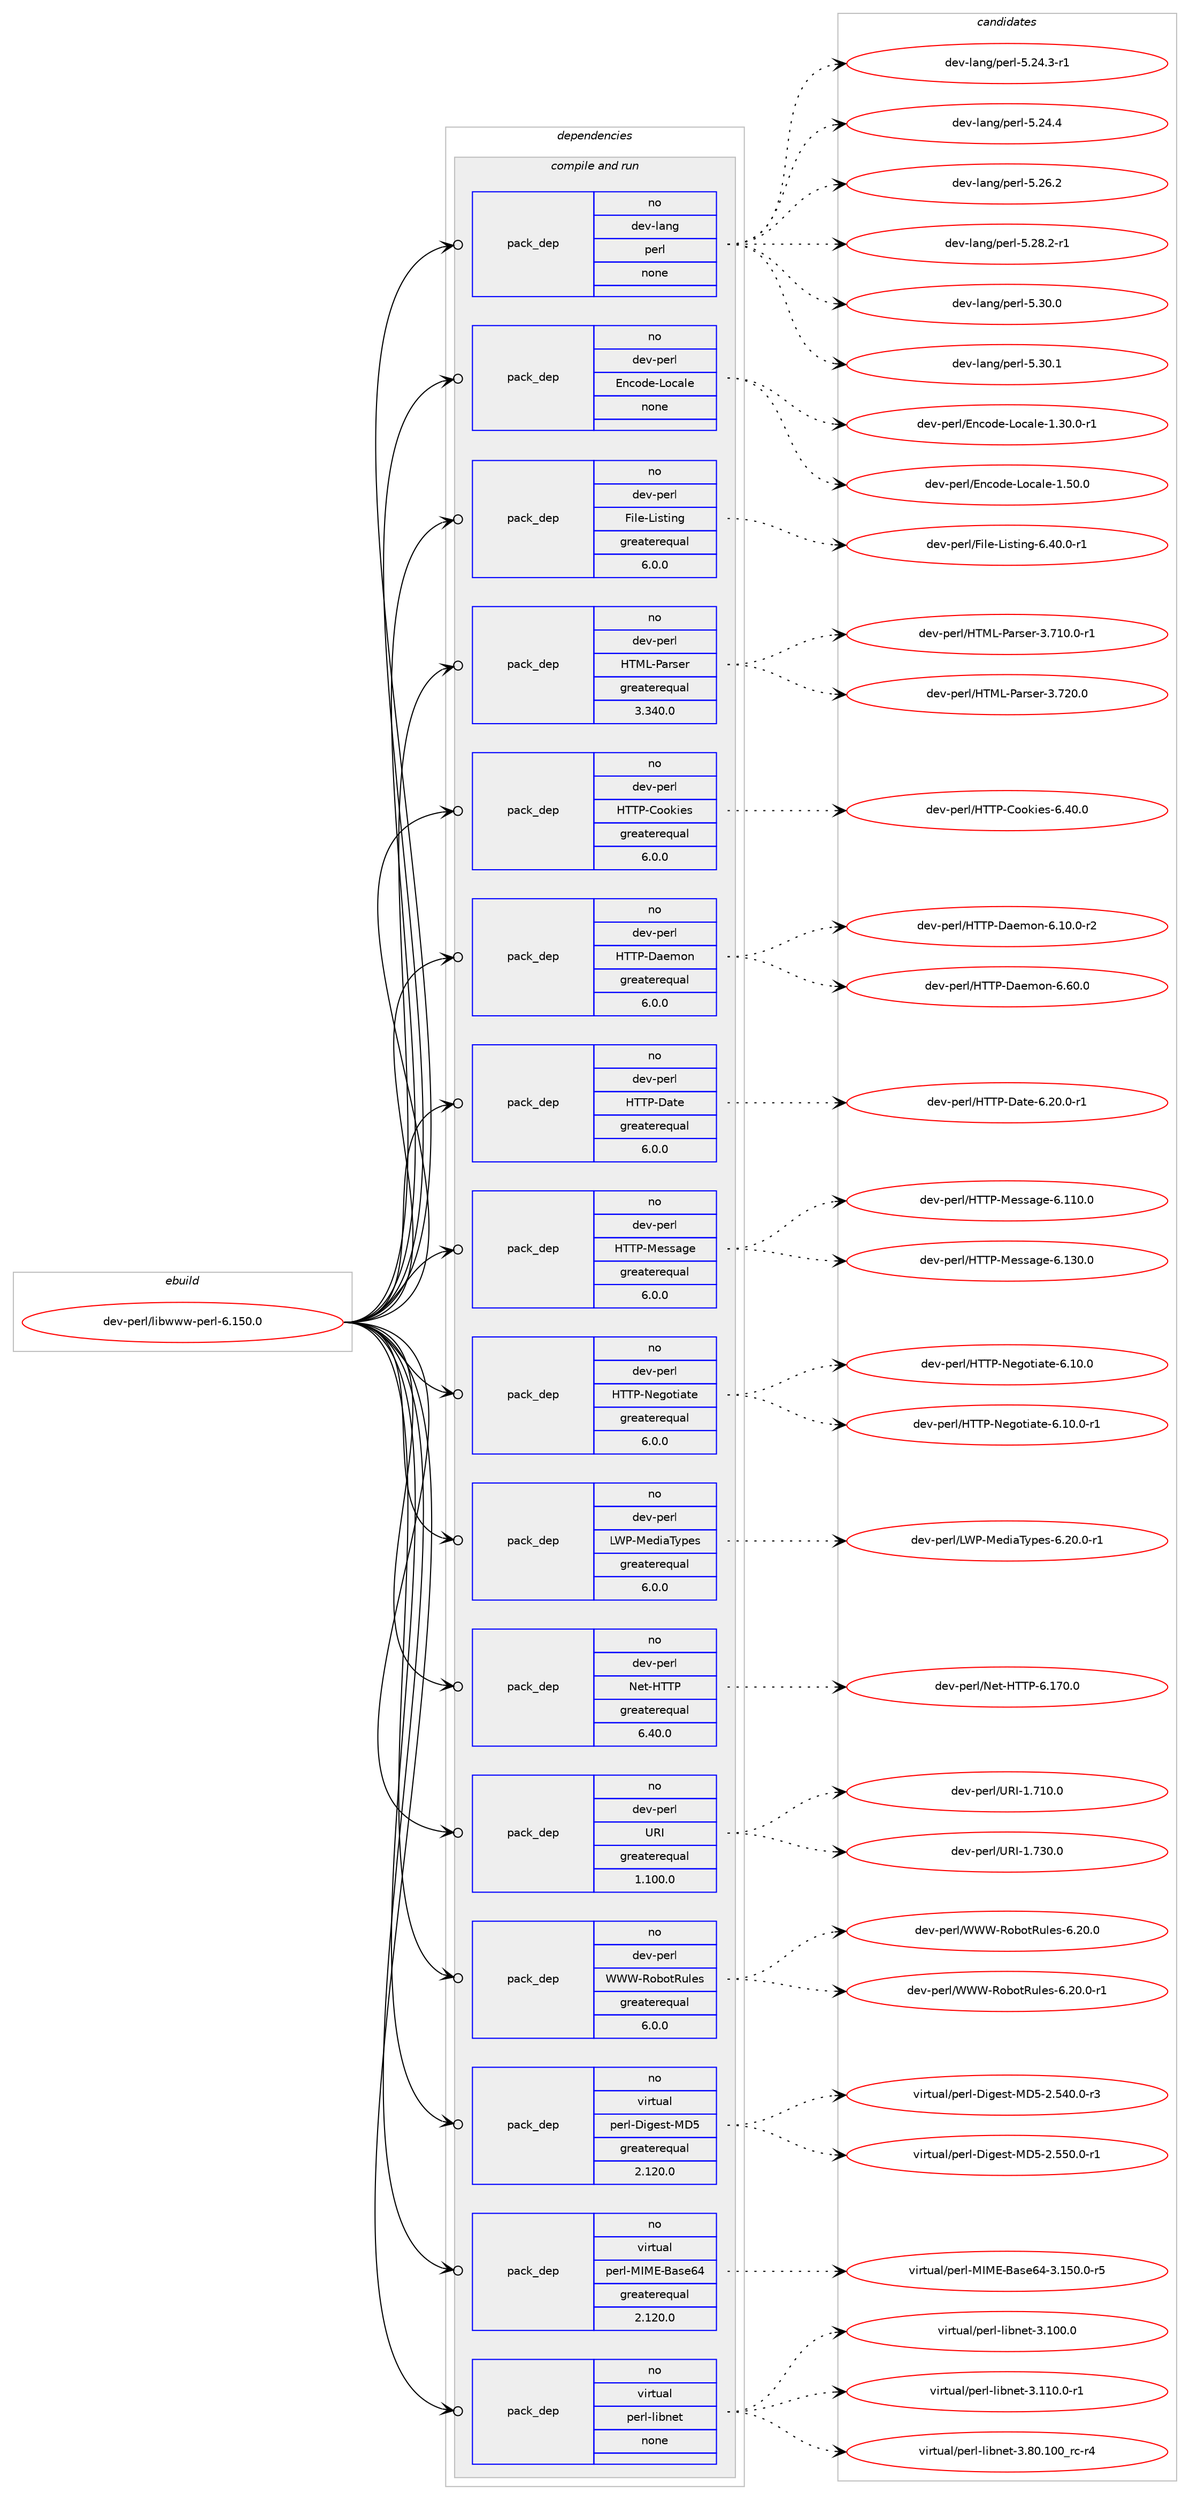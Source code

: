 digraph prolog {

# *************
# Graph options
# *************

newrank=true;
concentrate=true;
compound=true;
graph [rankdir=LR,fontname=Helvetica,fontsize=10,ranksep=1.5];#, ranksep=2.5, nodesep=0.2];
edge  [arrowhead=vee];
node  [fontname=Helvetica,fontsize=10];

# **********
# The ebuild
# **********

subgraph cluster_leftcol {
color=gray;
rank=same;
label=<<i>ebuild</i>>;
id [label="dev-perl/libwww-perl-6.150.0", color=red, width=4, href="../dev-perl/libwww-perl-6.150.0.svg"];
}

# ****************
# The dependencies
# ****************

subgraph cluster_midcol {
color=gray;
label=<<i>dependencies</i>>;
subgraph cluster_compile {
fillcolor="#eeeeee";
style=filled;
label=<<i>compile</i>>;
}
subgraph cluster_compileandrun {
fillcolor="#eeeeee";
style=filled;
label=<<i>compile and run</i>>;
subgraph pack442391 {
dependency588693 [label=<<TABLE BORDER="0" CELLBORDER="1" CELLSPACING="0" CELLPADDING="4" WIDTH="220"><TR><TD ROWSPAN="6" CELLPADDING="30">pack_dep</TD></TR><TR><TD WIDTH="110">no</TD></TR><TR><TD>dev-lang</TD></TR><TR><TD>perl</TD></TR><TR><TD>none</TD></TR><TR><TD></TD></TR></TABLE>>, shape=none, color=blue];
}
id:e -> dependency588693:w [weight=20,style="solid",arrowhead="odotvee"];
subgraph pack442392 {
dependency588694 [label=<<TABLE BORDER="0" CELLBORDER="1" CELLSPACING="0" CELLPADDING="4" WIDTH="220"><TR><TD ROWSPAN="6" CELLPADDING="30">pack_dep</TD></TR><TR><TD WIDTH="110">no</TD></TR><TR><TD>dev-perl</TD></TR><TR><TD>Encode-Locale</TD></TR><TR><TD>none</TD></TR><TR><TD></TD></TR></TABLE>>, shape=none, color=blue];
}
id:e -> dependency588694:w [weight=20,style="solid",arrowhead="odotvee"];
subgraph pack442393 {
dependency588695 [label=<<TABLE BORDER="0" CELLBORDER="1" CELLSPACING="0" CELLPADDING="4" WIDTH="220"><TR><TD ROWSPAN="6" CELLPADDING="30">pack_dep</TD></TR><TR><TD WIDTH="110">no</TD></TR><TR><TD>dev-perl</TD></TR><TR><TD>File-Listing</TD></TR><TR><TD>greaterequal</TD></TR><TR><TD>6.0.0</TD></TR></TABLE>>, shape=none, color=blue];
}
id:e -> dependency588695:w [weight=20,style="solid",arrowhead="odotvee"];
subgraph pack442394 {
dependency588696 [label=<<TABLE BORDER="0" CELLBORDER="1" CELLSPACING="0" CELLPADDING="4" WIDTH="220"><TR><TD ROWSPAN="6" CELLPADDING="30">pack_dep</TD></TR><TR><TD WIDTH="110">no</TD></TR><TR><TD>dev-perl</TD></TR><TR><TD>HTML-Parser</TD></TR><TR><TD>greaterequal</TD></TR><TR><TD>3.340.0</TD></TR></TABLE>>, shape=none, color=blue];
}
id:e -> dependency588696:w [weight=20,style="solid",arrowhead="odotvee"];
subgraph pack442395 {
dependency588697 [label=<<TABLE BORDER="0" CELLBORDER="1" CELLSPACING="0" CELLPADDING="4" WIDTH="220"><TR><TD ROWSPAN="6" CELLPADDING="30">pack_dep</TD></TR><TR><TD WIDTH="110">no</TD></TR><TR><TD>dev-perl</TD></TR><TR><TD>HTTP-Cookies</TD></TR><TR><TD>greaterequal</TD></TR><TR><TD>6.0.0</TD></TR></TABLE>>, shape=none, color=blue];
}
id:e -> dependency588697:w [weight=20,style="solid",arrowhead="odotvee"];
subgraph pack442396 {
dependency588698 [label=<<TABLE BORDER="0" CELLBORDER="1" CELLSPACING="0" CELLPADDING="4" WIDTH="220"><TR><TD ROWSPAN="6" CELLPADDING="30">pack_dep</TD></TR><TR><TD WIDTH="110">no</TD></TR><TR><TD>dev-perl</TD></TR><TR><TD>HTTP-Daemon</TD></TR><TR><TD>greaterequal</TD></TR><TR><TD>6.0.0</TD></TR></TABLE>>, shape=none, color=blue];
}
id:e -> dependency588698:w [weight=20,style="solid",arrowhead="odotvee"];
subgraph pack442397 {
dependency588699 [label=<<TABLE BORDER="0" CELLBORDER="1" CELLSPACING="0" CELLPADDING="4" WIDTH="220"><TR><TD ROWSPAN="6" CELLPADDING="30">pack_dep</TD></TR><TR><TD WIDTH="110">no</TD></TR><TR><TD>dev-perl</TD></TR><TR><TD>HTTP-Date</TD></TR><TR><TD>greaterequal</TD></TR><TR><TD>6.0.0</TD></TR></TABLE>>, shape=none, color=blue];
}
id:e -> dependency588699:w [weight=20,style="solid",arrowhead="odotvee"];
subgraph pack442398 {
dependency588700 [label=<<TABLE BORDER="0" CELLBORDER="1" CELLSPACING="0" CELLPADDING="4" WIDTH="220"><TR><TD ROWSPAN="6" CELLPADDING="30">pack_dep</TD></TR><TR><TD WIDTH="110">no</TD></TR><TR><TD>dev-perl</TD></TR><TR><TD>HTTP-Message</TD></TR><TR><TD>greaterequal</TD></TR><TR><TD>6.0.0</TD></TR></TABLE>>, shape=none, color=blue];
}
id:e -> dependency588700:w [weight=20,style="solid",arrowhead="odotvee"];
subgraph pack442399 {
dependency588701 [label=<<TABLE BORDER="0" CELLBORDER="1" CELLSPACING="0" CELLPADDING="4" WIDTH="220"><TR><TD ROWSPAN="6" CELLPADDING="30">pack_dep</TD></TR><TR><TD WIDTH="110">no</TD></TR><TR><TD>dev-perl</TD></TR><TR><TD>HTTP-Negotiate</TD></TR><TR><TD>greaterequal</TD></TR><TR><TD>6.0.0</TD></TR></TABLE>>, shape=none, color=blue];
}
id:e -> dependency588701:w [weight=20,style="solid",arrowhead="odotvee"];
subgraph pack442400 {
dependency588702 [label=<<TABLE BORDER="0" CELLBORDER="1" CELLSPACING="0" CELLPADDING="4" WIDTH="220"><TR><TD ROWSPAN="6" CELLPADDING="30">pack_dep</TD></TR><TR><TD WIDTH="110">no</TD></TR><TR><TD>dev-perl</TD></TR><TR><TD>LWP-MediaTypes</TD></TR><TR><TD>greaterequal</TD></TR><TR><TD>6.0.0</TD></TR></TABLE>>, shape=none, color=blue];
}
id:e -> dependency588702:w [weight=20,style="solid",arrowhead="odotvee"];
subgraph pack442401 {
dependency588703 [label=<<TABLE BORDER="0" CELLBORDER="1" CELLSPACING="0" CELLPADDING="4" WIDTH="220"><TR><TD ROWSPAN="6" CELLPADDING="30">pack_dep</TD></TR><TR><TD WIDTH="110">no</TD></TR><TR><TD>dev-perl</TD></TR><TR><TD>Net-HTTP</TD></TR><TR><TD>greaterequal</TD></TR><TR><TD>6.40.0</TD></TR></TABLE>>, shape=none, color=blue];
}
id:e -> dependency588703:w [weight=20,style="solid",arrowhead="odotvee"];
subgraph pack442402 {
dependency588704 [label=<<TABLE BORDER="0" CELLBORDER="1" CELLSPACING="0" CELLPADDING="4" WIDTH="220"><TR><TD ROWSPAN="6" CELLPADDING="30">pack_dep</TD></TR><TR><TD WIDTH="110">no</TD></TR><TR><TD>dev-perl</TD></TR><TR><TD>URI</TD></TR><TR><TD>greaterequal</TD></TR><TR><TD>1.100.0</TD></TR></TABLE>>, shape=none, color=blue];
}
id:e -> dependency588704:w [weight=20,style="solid",arrowhead="odotvee"];
subgraph pack442403 {
dependency588705 [label=<<TABLE BORDER="0" CELLBORDER="1" CELLSPACING="0" CELLPADDING="4" WIDTH="220"><TR><TD ROWSPAN="6" CELLPADDING="30">pack_dep</TD></TR><TR><TD WIDTH="110">no</TD></TR><TR><TD>dev-perl</TD></TR><TR><TD>WWW-RobotRules</TD></TR><TR><TD>greaterequal</TD></TR><TR><TD>6.0.0</TD></TR></TABLE>>, shape=none, color=blue];
}
id:e -> dependency588705:w [weight=20,style="solid",arrowhead="odotvee"];
subgraph pack442404 {
dependency588706 [label=<<TABLE BORDER="0" CELLBORDER="1" CELLSPACING="0" CELLPADDING="4" WIDTH="220"><TR><TD ROWSPAN="6" CELLPADDING="30">pack_dep</TD></TR><TR><TD WIDTH="110">no</TD></TR><TR><TD>virtual</TD></TR><TR><TD>perl-Digest-MD5</TD></TR><TR><TD>greaterequal</TD></TR><TR><TD>2.120.0</TD></TR></TABLE>>, shape=none, color=blue];
}
id:e -> dependency588706:w [weight=20,style="solid",arrowhead="odotvee"];
subgraph pack442405 {
dependency588707 [label=<<TABLE BORDER="0" CELLBORDER="1" CELLSPACING="0" CELLPADDING="4" WIDTH="220"><TR><TD ROWSPAN="6" CELLPADDING="30">pack_dep</TD></TR><TR><TD WIDTH="110">no</TD></TR><TR><TD>virtual</TD></TR><TR><TD>perl-MIME-Base64</TD></TR><TR><TD>greaterequal</TD></TR><TR><TD>2.120.0</TD></TR></TABLE>>, shape=none, color=blue];
}
id:e -> dependency588707:w [weight=20,style="solid",arrowhead="odotvee"];
subgraph pack442406 {
dependency588708 [label=<<TABLE BORDER="0" CELLBORDER="1" CELLSPACING="0" CELLPADDING="4" WIDTH="220"><TR><TD ROWSPAN="6" CELLPADDING="30">pack_dep</TD></TR><TR><TD WIDTH="110">no</TD></TR><TR><TD>virtual</TD></TR><TR><TD>perl-libnet</TD></TR><TR><TD>none</TD></TR><TR><TD></TD></TR></TABLE>>, shape=none, color=blue];
}
id:e -> dependency588708:w [weight=20,style="solid",arrowhead="odotvee"];
}
subgraph cluster_run {
fillcolor="#eeeeee";
style=filled;
label=<<i>run</i>>;
}
}

# **************
# The candidates
# **************

subgraph cluster_choices {
rank=same;
color=gray;
label=<<i>candidates</i>>;

subgraph choice442391 {
color=black;
nodesep=1;
choice100101118451089711010347112101114108455346505246514511449 [label="dev-lang/perl-5.24.3-r1", color=red, width=4,href="../dev-lang/perl-5.24.3-r1.svg"];
choice10010111845108971101034711210111410845534650524652 [label="dev-lang/perl-5.24.4", color=red, width=4,href="../dev-lang/perl-5.24.4.svg"];
choice10010111845108971101034711210111410845534650544650 [label="dev-lang/perl-5.26.2", color=red, width=4,href="../dev-lang/perl-5.26.2.svg"];
choice100101118451089711010347112101114108455346505646504511449 [label="dev-lang/perl-5.28.2-r1", color=red, width=4,href="../dev-lang/perl-5.28.2-r1.svg"];
choice10010111845108971101034711210111410845534651484648 [label="dev-lang/perl-5.30.0", color=red, width=4,href="../dev-lang/perl-5.30.0.svg"];
choice10010111845108971101034711210111410845534651484649 [label="dev-lang/perl-5.30.1", color=red, width=4,href="../dev-lang/perl-5.30.1.svg"];
dependency588693:e -> choice100101118451089711010347112101114108455346505246514511449:w [style=dotted,weight="100"];
dependency588693:e -> choice10010111845108971101034711210111410845534650524652:w [style=dotted,weight="100"];
dependency588693:e -> choice10010111845108971101034711210111410845534650544650:w [style=dotted,weight="100"];
dependency588693:e -> choice100101118451089711010347112101114108455346505646504511449:w [style=dotted,weight="100"];
dependency588693:e -> choice10010111845108971101034711210111410845534651484648:w [style=dotted,weight="100"];
dependency588693:e -> choice10010111845108971101034711210111410845534651484649:w [style=dotted,weight="100"];
}
subgraph choice442392 {
color=black;
nodesep=1;
choice1001011184511210111410847691109911110010145761119997108101454946514846484511449 [label="dev-perl/Encode-Locale-1.30.0-r1", color=red, width=4,href="../dev-perl/Encode-Locale-1.30.0-r1.svg"];
choice100101118451121011141084769110991111001014576111999710810145494653484648 [label="dev-perl/Encode-Locale-1.50.0", color=red, width=4,href="../dev-perl/Encode-Locale-1.50.0.svg"];
dependency588694:e -> choice1001011184511210111410847691109911110010145761119997108101454946514846484511449:w [style=dotted,weight="100"];
dependency588694:e -> choice100101118451121011141084769110991111001014576111999710810145494653484648:w [style=dotted,weight="100"];
}
subgraph choice442393 {
color=black;
nodesep=1;
choice1001011184511210111410847701051081014576105115116105110103455446524846484511449 [label="dev-perl/File-Listing-6.40.0-r1", color=red, width=4,href="../dev-perl/File-Listing-6.40.0-r1.svg"];
dependency588695:e -> choice1001011184511210111410847701051081014576105115116105110103455446524846484511449:w [style=dotted,weight="100"];
}
subgraph choice442394 {
color=black;
nodesep=1;
choice10010111845112101114108477284777645809711411510111445514655494846484511449 [label="dev-perl/HTML-Parser-3.710.0-r1", color=red, width=4,href="../dev-perl/HTML-Parser-3.710.0-r1.svg"];
choice1001011184511210111410847728477764580971141151011144551465550484648 [label="dev-perl/HTML-Parser-3.720.0", color=red, width=4,href="../dev-perl/HTML-Parser-3.720.0.svg"];
dependency588696:e -> choice10010111845112101114108477284777645809711411510111445514655494846484511449:w [style=dotted,weight="100"];
dependency588696:e -> choice1001011184511210111410847728477764580971141151011144551465550484648:w [style=dotted,weight="100"];
}
subgraph choice442395 {
color=black;
nodesep=1;
choice100101118451121011141084772848480456711111110710510111545544652484648 [label="dev-perl/HTTP-Cookies-6.40.0", color=red, width=4,href="../dev-perl/HTTP-Cookies-6.40.0.svg"];
dependency588697:e -> choice100101118451121011141084772848480456711111110710510111545544652484648:w [style=dotted,weight="100"];
}
subgraph choice442396 {
color=black;
nodesep=1;
choice100101118451121011141084772848480456897101109111110455446494846484511450 [label="dev-perl/HTTP-Daemon-6.10.0-r2", color=red, width=4,href="../dev-perl/HTTP-Daemon-6.10.0-r2.svg"];
choice10010111845112101114108477284848045689710110911111045544654484648 [label="dev-perl/HTTP-Daemon-6.60.0", color=red, width=4,href="../dev-perl/HTTP-Daemon-6.60.0.svg"];
dependency588698:e -> choice100101118451121011141084772848480456897101109111110455446494846484511450:w [style=dotted,weight="100"];
dependency588698:e -> choice10010111845112101114108477284848045689710110911111045544654484648:w [style=dotted,weight="100"];
}
subgraph choice442397 {
color=black;
nodesep=1;
choice100101118451121011141084772848480456897116101455446504846484511449 [label="dev-perl/HTTP-Date-6.20.0-r1", color=red, width=4,href="../dev-perl/HTTP-Date-6.20.0-r1.svg"];
dependency588699:e -> choice100101118451121011141084772848480456897116101455446504846484511449:w [style=dotted,weight="100"];
}
subgraph choice442398 {
color=black;
nodesep=1;
choice1001011184511210111410847728484804577101115115971031014554464949484648 [label="dev-perl/HTTP-Message-6.110.0", color=red, width=4,href="../dev-perl/HTTP-Message-6.110.0.svg"];
choice1001011184511210111410847728484804577101115115971031014554464951484648 [label="dev-perl/HTTP-Message-6.130.0", color=red, width=4,href="../dev-perl/HTTP-Message-6.130.0.svg"];
dependency588700:e -> choice1001011184511210111410847728484804577101115115971031014554464949484648:w [style=dotted,weight="100"];
dependency588700:e -> choice1001011184511210111410847728484804577101115115971031014554464951484648:w [style=dotted,weight="100"];
}
subgraph choice442399 {
color=black;
nodesep=1;
choice10010111845112101114108477284848045781011031111161059711610145544649484648 [label="dev-perl/HTTP-Negotiate-6.10.0", color=red, width=4,href="../dev-perl/HTTP-Negotiate-6.10.0.svg"];
choice100101118451121011141084772848480457810110311111610597116101455446494846484511449 [label="dev-perl/HTTP-Negotiate-6.10.0-r1", color=red, width=4,href="../dev-perl/HTTP-Negotiate-6.10.0-r1.svg"];
dependency588701:e -> choice10010111845112101114108477284848045781011031111161059711610145544649484648:w [style=dotted,weight="100"];
dependency588701:e -> choice100101118451121011141084772848480457810110311111610597116101455446494846484511449:w [style=dotted,weight="100"];
}
subgraph choice442400 {
color=black;
nodesep=1;
choice100101118451121011141084776878045771011001059784121112101115455446504846484511449 [label="dev-perl/LWP-MediaTypes-6.20.0-r1", color=red, width=4,href="../dev-perl/LWP-MediaTypes-6.20.0-r1.svg"];
dependency588702:e -> choice100101118451121011141084776878045771011001059784121112101115455446504846484511449:w [style=dotted,weight="100"];
}
subgraph choice442401 {
color=black;
nodesep=1;
choice10010111845112101114108477810111645728484804554464955484648 [label="dev-perl/Net-HTTP-6.170.0", color=red, width=4,href="../dev-perl/Net-HTTP-6.170.0.svg"];
dependency588703:e -> choice10010111845112101114108477810111645728484804554464955484648:w [style=dotted,weight="100"];
}
subgraph choice442402 {
color=black;
nodesep=1;
choice10010111845112101114108478582734549465549484648 [label="dev-perl/URI-1.710.0", color=red, width=4,href="../dev-perl/URI-1.710.0.svg"];
choice10010111845112101114108478582734549465551484648 [label="dev-perl/URI-1.730.0", color=red, width=4,href="../dev-perl/URI-1.730.0.svg"];
dependency588704:e -> choice10010111845112101114108478582734549465549484648:w [style=dotted,weight="100"];
dependency588704:e -> choice10010111845112101114108478582734549465551484648:w [style=dotted,weight="100"];
}
subgraph choice442403 {
color=black;
nodesep=1;
choice10010111845112101114108478787874582111981111168211710810111545544650484648 [label="dev-perl/WWW-RobotRules-6.20.0", color=red, width=4,href="../dev-perl/WWW-RobotRules-6.20.0.svg"];
choice100101118451121011141084787878745821119811111682117108101115455446504846484511449 [label="dev-perl/WWW-RobotRules-6.20.0-r1", color=red, width=4,href="../dev-perl/WWW-RobotRules-6.20.0-r1.svg"];
dependency588705:e -> choice10010111845112101114108478787874582111981111168211710810111545544650484648:w [style=dotted,weight="100"];
dependency588705:e -> choice100101118451121011141084787878745821119811111682117108101115455446504846484511449:w [style=dotted,weight="100"];
}
subgraph choice442404 {
color=black;
nodesep=1;
choice118105114116117971084711210111410845681051031011151164577685345504653524846484511451 [label="virtual/perl-Digest-MD5-2.540.0-r3", color=red, width=4,href="../virtual/perl-Digest-MD5-2.540.0-r3.svg"];
choice118105114116117971084711210111410845681051031011151164577685345504653534846484511449 [label="virtual/perl-Digest-MD5-2.550.0-r1", color=red, width=4,href="../virtual/perl-Digest-MD5-2.550.0-r1.svg"];
dependency588706:e -> choice118105114116117971084711210111410845681051031011151164577685345504653524846484511451:w [style=dotted,weight="100"];
dependency588706:e -> choice118105114116117971084711210111410845681051031011151164577685345504653534846484511449:w [style=dotted,weight="100"];
}
subgraph choice442405 {
color=black;
nodesep=1;
choice11810511411611797108471121011141084577737769456697115101545245514649534846484511453 [label="virtual/perl-MIME-Base64-3.150.0-r5", color=red, width=4,href="../virtual/perl-MIME-Base64-3.150.0-r5.svg"];
dependency588707:e -> choice11810511411611797108471121011141084577737769456697115101545245514649534846484511453:w [style=dotted,weight="100"];
}
subgraph choice442406 {
color=black;
nodesep=1;
choice118105114116117971084711210111410845108105981101011164551464948484648 [label="virtual/perl-libnet-3.100.0", color=red, width=4,href="../virtual/perl-libnet-3.100.0.svg"];
choice1181051141161179710847112101114108451081059811010111645514649494846484511449 [label="virtual/perl-libnet-3.110.0-r1", color=red, width=4,href="../virtual/perl-libnet-3.110.0-r1.svg"];
choice1181051141161179710847112101114108451081059811010111645514656484649484895114994511452 [label="virtual/perl-libnet-3.80.100_rc-r4", color=red, width=4,href="../virtual/perl-libnet-3.80.100_rc-r4.svg"];
dependency588708:e -> choice118105114116117971084711210111410845108105981101011164551464948484648:w [style=dotted,weight="100"];
dependency588708:e -> choice1181051141161179710847112101114108451081059811010111645514649494846484511449:w [style=dotted,weight="100"];
dependency588708:e -> choice1181051141161179710847112101114108451081059811010111645514656484649484895114994511452:w [style=dotted,weight="100"];
}
}

}
